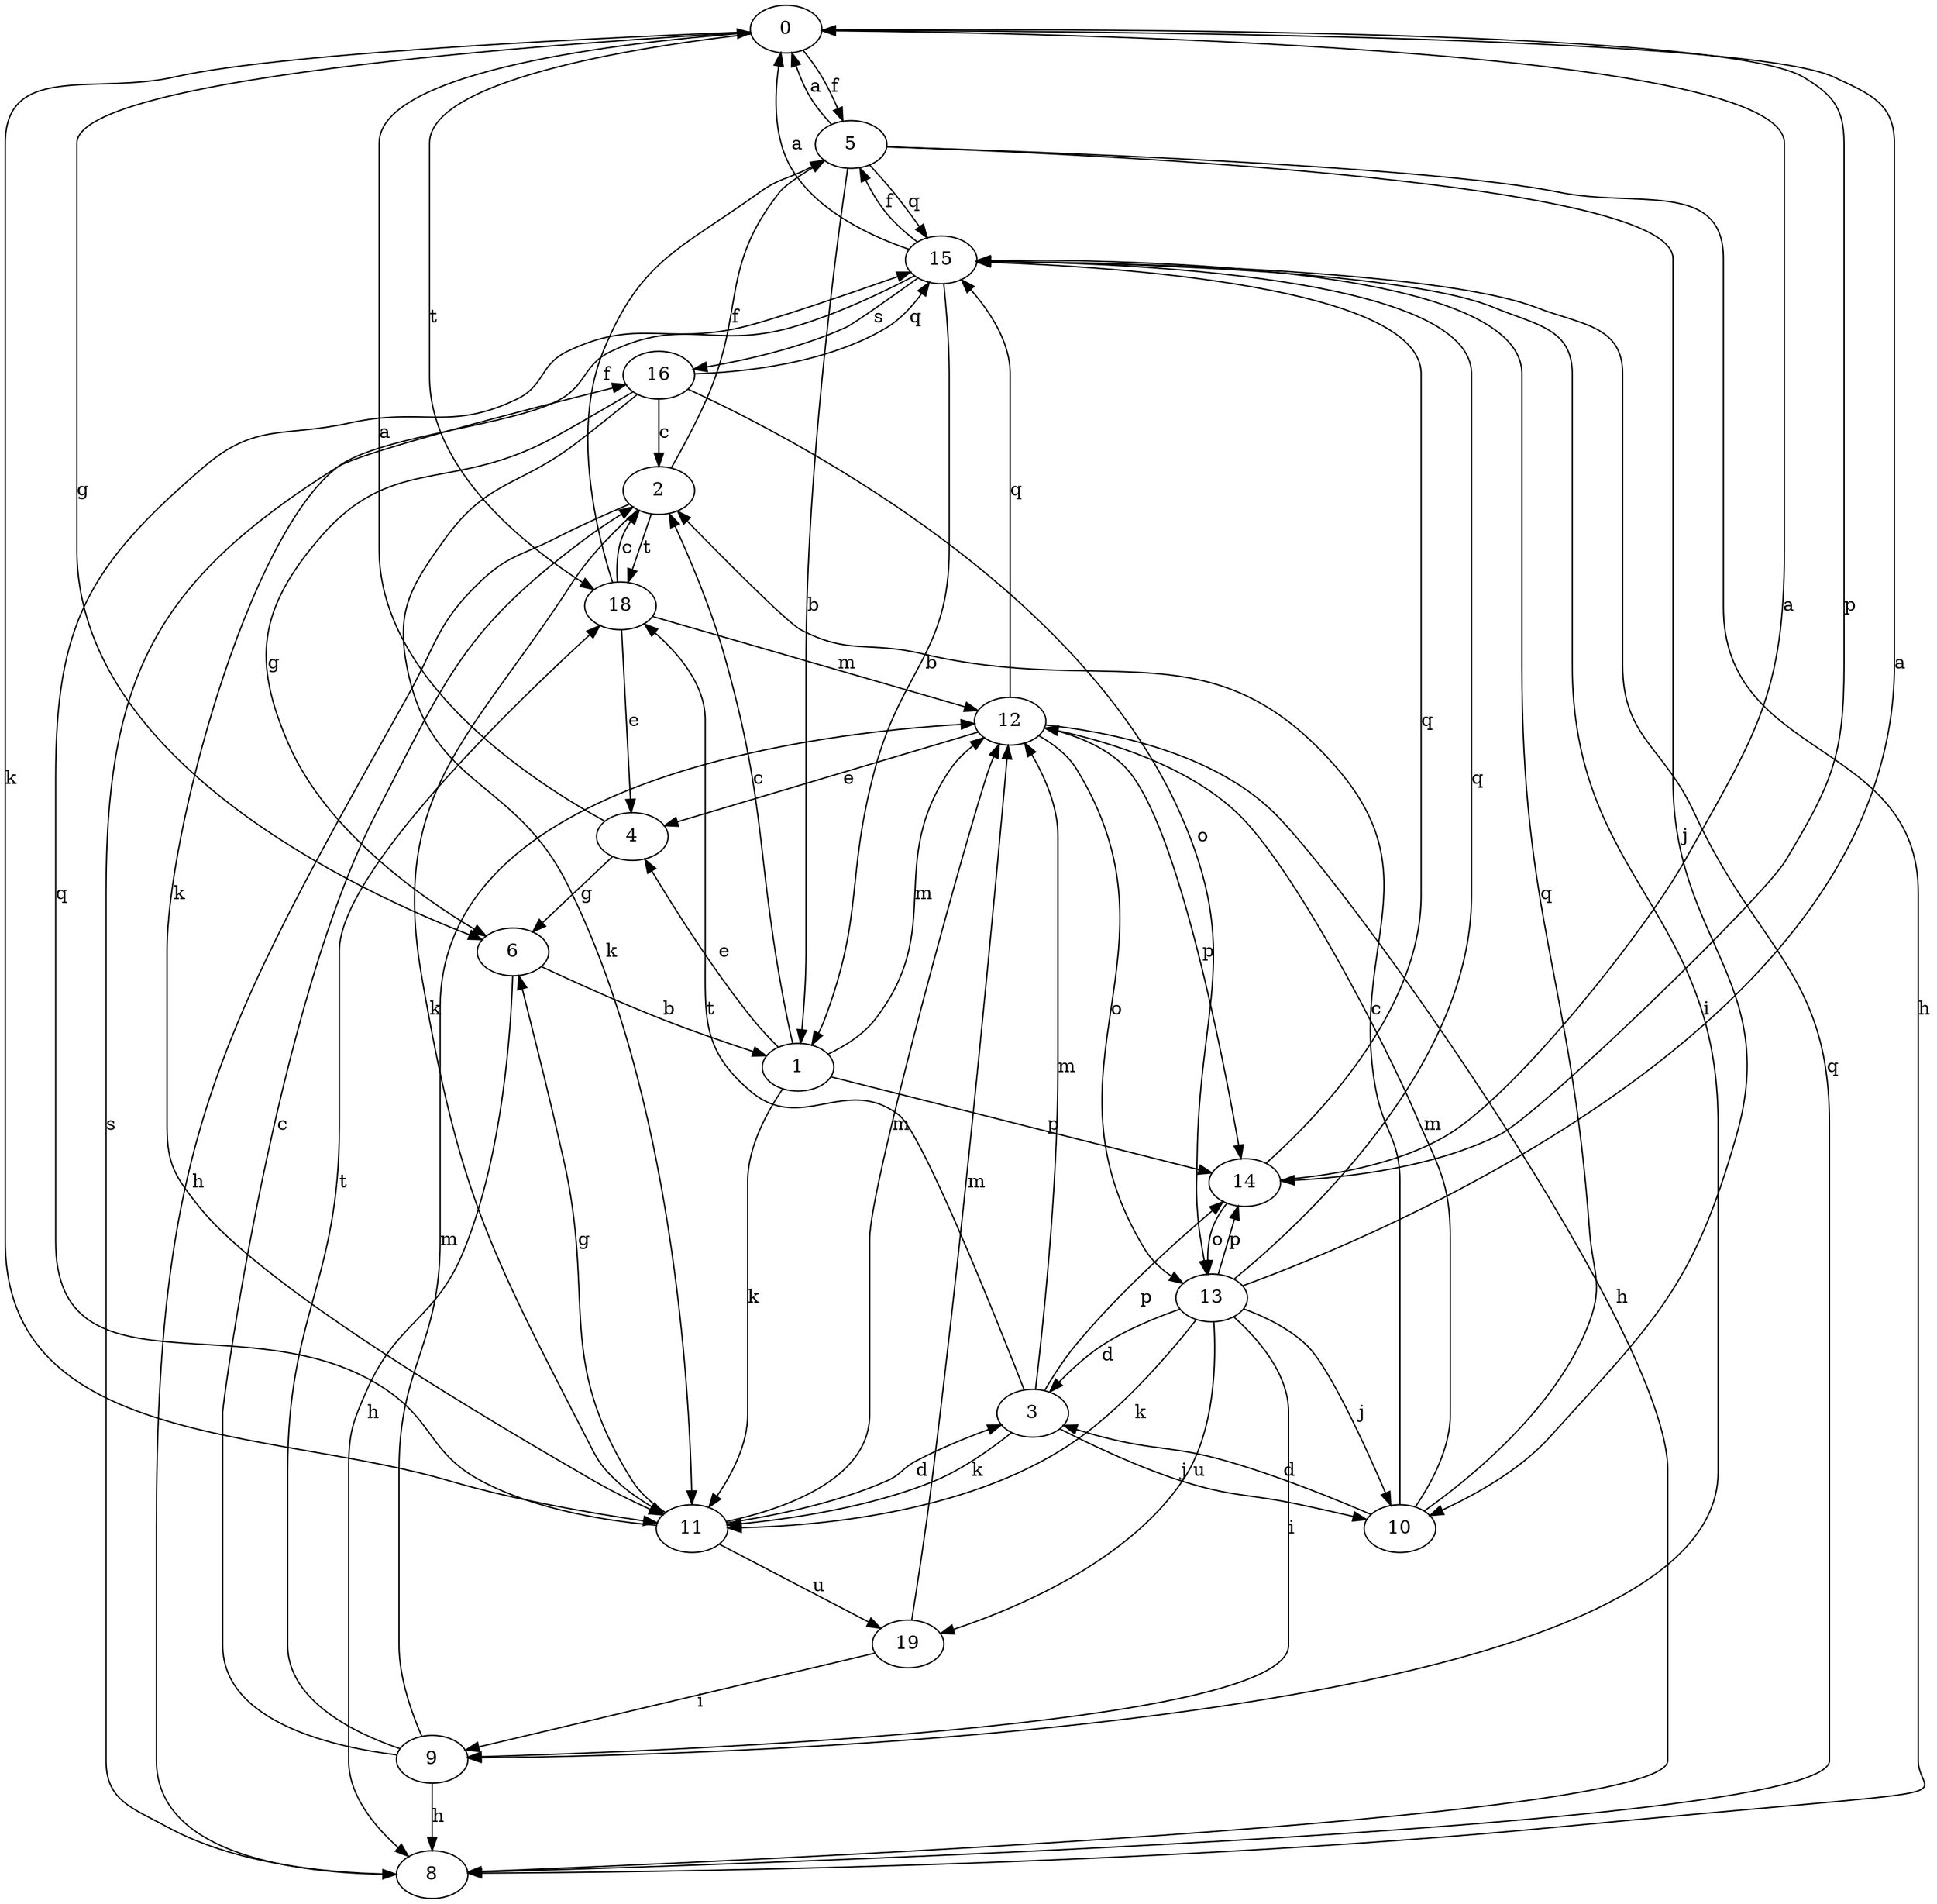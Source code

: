 strict digraph  {
0;
1;
2;
3;
4;
5;
6;
8;
9;
10;
11;
12;
13;
14;
15;
16;
18;
19;
0 -> 5  [label=f];
0 -> 6  [label=g];
0 -> 11  [label=k];
0 -> 14  [label=p];
0 -> 18  [label=t];
1 -> 2  [label=c];
1 -> 4  [label=e];
1 -> 11  [label=k];
1 -> 12  [label=m];
1 -> 14  [label=p];
2 -> 5  [label=f];
2 -> 8  [label=h];
2 -> 11  [label=k];
2 -> 18  [label=t];
3 -> 10  [label=j];
3 -> 11  [label=k];
3 -> 12  [label=m];
3 -> 14  [label=p];
3 -> 18  [label=t];
4 -> 0  [label=a];
4 -> 6  [label=g];
5 -> 0  [label=a];
5 -> 1  [label=b];
5 -> 8  [label=h];
5 -> 10  [label=j];
5 -> 15  [label=q];
6 -> 1  [label=b];
6 -> 8  [label=h];
8 -> 15  [label=q];
8 -> 16  [label=s];
9 -> 2  [label=c];
9 -> 8  [label=h];
9 -> 12  [label=m];
9 -> 18  [label=t];
10 -> 2  [label=c];
10 -> 3  [label=d];
10 -> 12  [label=m];
10 -> 15  [label=q];
11 -> 3  [label=d];
11 -> 6  [label=g];
11 -> 12  [label=m];
11 -> 15  [label=q];
11 -> 19  [label=u];
12 -> 4  [label=e];
12 -> 8  [label=h];
12 -> 13  [label=o];
12 -> 14  [label=p];
12 -> 15  [label=q];
13 -> 0  [label=a];
13 -> 3  [label=d];
13 -> 9  [label=i];
13 -> 10  [label=j];
13 -> 11  [label=k];
13 -> 14  [label=p];
13 -> 15  [label=q];
13 -> 19  [label=u];
14 -> 0  [label=a];
14 -> 13  [label=o];
14 -> 15  [label=q];
15 -> 0  [label=a];
15 -> 1  [label=b];
15 -> 5  [label=f];
15 -> 9  [label=i];
15 -> 11  [label=k];
15 -> 16  [label=s];
16 -> 2  [label=c];
16 -> 6  [label=g];
16 -> 11  [label=k];
16 -> 13  [label=o];
16 -> 15  [label=q];
18 -> 2  [label=c];
18 -> 4  [label=e];
18 -> 5  [label=f];
18 -> 12  [label=m];
19 -> 9  [label=i];
19 -> 12  [label=m];
}
